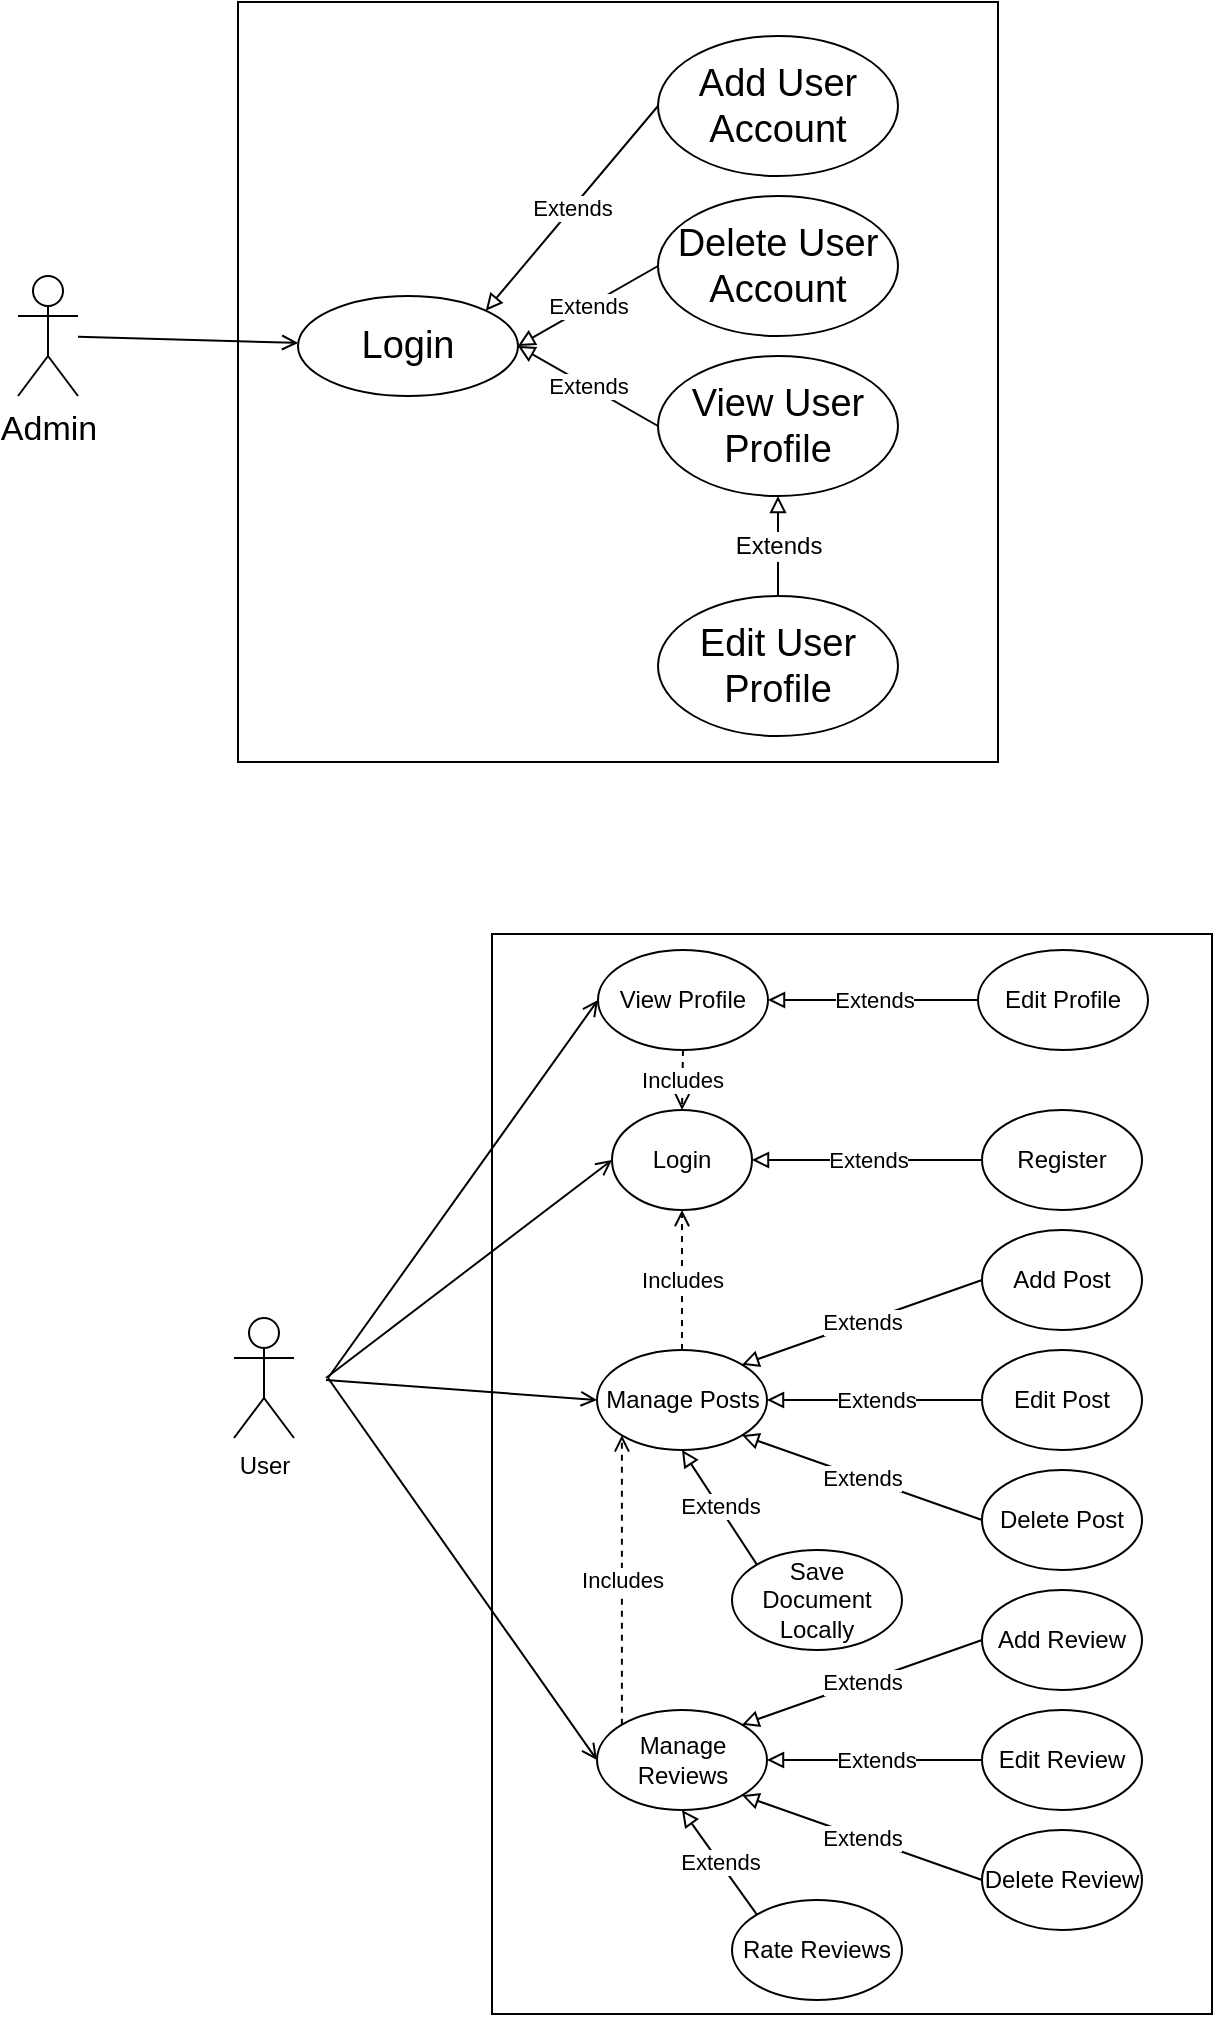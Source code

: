 <mxfile version="13.5.8" type="device"><diagram id="FnF_2A5Szy7Fa4GdZzAY" name="Page-1"><mxGraphModel dx="2893" dy="1607" grid="0" gridSize="10" guides="1" tooltips="1" connect="1" arrows="1" fold="1" page="1" pageScale="1" pageWidth="850" pageHeight="1100" math="0" shadow="0"><root><mxCell id="0"/><mxCell id="1" parent="0"/><mxCell id="ndXVJU-kcARegrN60DUO-14" style="edgeStyle=none;orthogonalLoop=1;jettySize=auto;html=1;endArrow=open;endFill=0;fontSize=12;" parent="1" source="ndXVJU-kcARegrN60DUO-1" target="ndXVJU-kcARegrN60DUO-4" edge="1"><mxGeometry relative="1" as="geometry"/></mxCell><mxCell id="ndXVJU-kcARegrN60DUO-1" value="Admin" style="shape=umlActor;verticalLabelPosition=bottom;verticalAlign=top;html=1;outlineConnect=0;fontSize=17;" parent="1" vertex="1"><mxGeometry x="50" y="200" width="30" height="60" as="geometry"/></mxCell><mxCell id="ndXVJU-kcARegrN60DUO-2" value="" style="whiteSpace=wrap;html=1;aspect=fixed;fillColor=none;" parent="1" vertex="1"><mxGeometry x="160" y="63" width="380" height="380" as="geometry"/></mxCell><mxCell id="ndXVJU-kcARegrN60DUO-9" value="Extends" style="orthogonalLoop=1;jettySize=auto;html=1;exitX=1;exitY=0;exitDx=0;exitDy=0;entryX=0;entryY=0.5;entryDx=0;entryDy=0;fontSize=11;endArrow=none;endFill=0;startArrow=block;startFill=0;" parent="1" source="ndXVJU-kcARegrN60DUO-4" target="ndXVJU-kcARegrN60DUO-5" edge="1"><mxGeometry relative="1" as="geometry"/></mxCell><mxCell id="ndXVJU-kcARegrN60DUO-4" value="Login" style="ellipse;whiteSpace=wrap;html=1;fontSize=19;" parent="1" vertex="1"><mxGeometry x="190" y="210" width="110" height="50" as="geometry"/></mxCell><mxCell id="ndXVJU-kcARegrN60DUO-5" value="Add User Account" style="ellipse;whiteSpace=wrap;html=1;fontSize=19;" parent="1" vertex="1"><mxGeometry x="370" y="80" width="120" height="70" as="geometry"/></mxCell><mxCell id="ndXVJU-kcARegrN60DUO-6" value="Delete User Account" style="ellipse;whiteSpace=wrap;html=1;fontSize=19;" parent="1" vertex="1"><mxGeometry x="370" y="160" width="120" height="70" as="geometry"/></mxCell><mxCell id="ndXVJU-kcARegrN60DUO-13" value="Extends" style="edgeStyle=none;orthogonalLoop=1;jettySize=auto;html=1;exitX=0.5;exitY=1;exitDx=0;exitDy=0;entryX=0.5;entryY=0;entryDx=0;entryDy=0;endArrow=none;endFill=0;fontSize=12;startArrow=block;startFill=0;" parent="1" source="ndXVJU-kcARegrN60DUO-7" target="ndXVJU-kcARegrN60DUO-8" edge="1"><mxGeometry relative="1" as="geometry"/></mxCell><mxCell id="ndXVJU-kcARegrN60DUO-7" value="View User Profile" style="ellipse;whiteSpace=wrap;html=1;fontSize=19;" parent="1" vertex="1"><mxGeometry x="370" y="240" width="120" height="70" as="geometry"/></mxCell><mxCell id="ndXVJU-kcARegrN60DUO-8" value="Edit User Profile" style="ellipse;whiteSpace=wrap;html=1;fontSize=19;" parent="1" vertex="1"><mxGeometry x="370" y="360" width="120" height="70" as="geometry"/></mxCell><mxCell id="ndXVJU-kcARegrN60DUO-10" value="Extends" style="orthogonalLoop=1;jettySize=auto;html=1;exitX=1;exitY=0.5;exitDx=0;exitDy=0;entryX=0;entryY=0.5;entryDx=0;entryDy=0;fontSize=11;endArrow=none;endFill=0;startArrow=block;startFill=0;" parent="1" source="ndXVJU-kcARegrN60DUO-4" target="ndXVJU-kcARegrN60DUO-6" edge="1"><mxGeometry relative="1" as="geometry"><mxPoint x="313.891" y="237.322" as="sourcePoint"/><mxPoint x="380" y="125" as="targetPoint"/></mxGeometry></mxCell><mxCell id="ndXVJU-kcARegrN60DUO-11" value="Extends" style="orthogonalLoop=1;jettySize=auto;html=1;exitX=1;exitY=0.5;exitDx=0;exitDy=0;entryX=0;entryY=0.5;entryDx=0;entryDy=0;fontSize=11;endArrow=none;endFill=0;startArrow=block;startFill=0;" parent="1" source="ndXVJU-kcARegrN60DUO-4" target="ndXVJU-kcARegrN60DUO-7" edge="1"><mxGeometry relative="1" as="geometry"><mxPoint x="330" y="255" as="sourcePoint"/><mxPoint x="380" y="215" as="targetPoint"/></mxGeometry></mxCell><mxCell id="DV-V1bAVMaqgvI17We2d-1" style="edgeStyle=none;rounded=0;orthogonalLoop=1;jettySize=auto;html=1;entryX=0;entryY=0.5;entryDx=0;entryDy=0;startArrow=none;startFill=0;endArrow=open;endFill=0;" edge="1" parent="1" target="DV-V1bAVMaqgvI17We2d-32"><mxGeometry relative="1" as="geometry"><mxPoint x="205" y="751" as="sourcePoint"/></mxGeometry></mxCell><mxCell id="DV-V1bAVMaqgvI17We2d-2" style="edgeStyle=none;rounded=0;orthogonalLoop=1;jettySize=auto;html=1;entryX=0;entryY=0.5;entryDx=0;entryDy=0;startArrow=none;startFill=0;endArrow=open;endFill=0;" edge="1" parent="1" target="DV-V1bAVMaqgvI17We2d-9"><mxGeometry relative="1" as="geometry"><mxPoint x="204" y="751" as="sourcePoint"/></mxGeometry></mxCell><mxCell id="DV-V1bAVMaqgvI17We2d-3" style="edgeStyle=none;rounded=0;orthogonalLoop=1;jettySize=auto;html=1;entryX=0;entryY=0.5;entryDx=0;entryDy=0;startArrow=none;startFill=0;endArrow=open;endFill=0;" edge="1" parent="1" target="DV-V1bAVMaqgvI17We2d-15"><mxGeometry relative="1" as="geometry"><mxPoint x="204" y="752" as="sourcePoint"/></mxGeometry></mxCell><mxCell id="DV-V1bAVMaqgvI17We2d-4" style="edgeStyle=none;rounded=0;orthogonalLoop=1;jettySize=auto;html=1;entryX=0;entryY=0.5;entryDx=0;entryDy=0;startArrow=none;startFill=0;endArrow=open;endFill=0;" edge="1" parent="1" target="DV-V1bAVMaqgvI17We2d-26"><mxGeometry relative="1" as="geometry"><mxPoint x="205" y="751" as="sourcePoint"/></mxGeometry></mxCell><mxCell id="DV-V1bAVMaqgvI17We2d-5" value="User" style="shape=umlActor;verticalLabelPosition=bottom;verticalAlign=top;html=1;outlineConnect=0;" vertex="1" parent="1"><mxGeometry x="158" y="721" width="30" height="60" as="geometry"/></mxCell><mxCell id="DV-V1bAVMaqgvI17We2d-6" value="" style="whiteSpace=wrap;html=1;fillColor=none;imageAspect=0;resizeWidth=1;resizeHeight=1;" vertex="1" parent="1"><mxGeometry x="287" y="529" width="360" height="540" as="geometry"/></mxCell><mxCell id="DV-V1bAVMaqgvI17We2d-7" value="Register" style="ellipse;whiteSpace=wrap;html=1;fillColor=none;" vertex="1" parent="1"><mxGeometry x="532" y="617" width="80" height="50" as="geometry"/></mxCell><mxCell id="DV-V1bAVMaqgvI17We2d-8" value="Extends" style="edgeStyle=orthogonalEdgeStyle;rounded=0;orthogonalLoop=1;jettySize=auto;html=1;entryX=0;entryY=0.5;entryDx=0;entryDy=0;endArrow=none;endFill=0;startArrow=block;startFill=0;" edge="1" parent="1" source="DV-V1bAVMaqgvI17We2d-9" target="DV-V1bAVMaqgvI17We2d-7"><mxGeometry relative="1" as="geometry"/></mxCell><mxCell id="DV-V1bAVMaqgvI17We2d-9" value="Login" style="ellipse;whiteSpace=wrap;html=1;fillColor=none;" vertex="1" parent="1"><mxGeometry x="347" y="617" width="70" height="50" as="geometry"/></mxCell><mxCell id="DV-V1bAVMaqgvI17We2d-10" value="Extends" style="edgeStyle=none;rounded=0;orthogonalLoop=1;jettySize=auto;html=1;exitX=1;exitY=0;exitDx=0;exitDy=0;entryX=0;entryY=0.5;entryDx=0;entryDy=0;endArrow=none;endFill=0;startArrow=block;startFill=0;" edge="1" parent="1" source="DV-V1bAVMaqgvI17We2d-15" target="DV-V1bAVMaqgvI17We2d-16"><mxGeometry relative="1" as="geometry"/></mxCell><mxCell id="DV-V1bAVMaqgvI17We2d-11" value="Extends" style="edgeStyle=none;rounded=0;orthogonalLoop=1;jettySize=auto;html=1;exitX=1;exitY=0.5;exitDx=0;exitDy=0;entryX=0;entryY=0.5;entryDx=0;entryDy=0;endArrow=none;endFill=0;startArrow=block;startFill=0;" edge="1" parent="1" source="DV-V1bAVMaqgvI17We2d-15" target="DV-V1bAVMaqgvI17We2d-17"><mxGeometry relative="1" as="geometry"/></mxCell><mxCell id="DV-V1bAVMaqgvI17We2d-12" value="Extends" style="edgeStyle=none;rounded=0;orthogonalLoop=1;jettySize=auto;html=1;exitX=1;exitY=1;exitDx=0;exitDy=0;entryX=0;entryY=0.5;entryDx=0;entryDy=0;endArrow=none;endFill=0;startArrow=block;startFill=0;" edge="1" parent="1" source="DV-V1bAVMaqgvI17We2d-15" target="DV-V1bAVMaqgvI17We2d-18"><mxGeometry relative="1" as="geometry"/></mxCell><mxCell id="DV-V1bAVMaqgvI17We2d-13" value="Extends" style="edgeStyle=none;rounded=0;orthogonalLoop=1;jettySize=auto;html=1;exitX=0.5;exitY=1;exitDx=0;exitDy=0;entryX=0;entryY=0;entryDx=0;entryDy=0;endArrow=none;endFill=0;startArrow=block;startFill=0;" edge="1" parent="1" source="DV-V1bAVMaqgvI17We2d-15" target="DV-V1bAVMaqgvI17We2d-20"><mxGeometry relative="1" as="geometry"/></mxCell><mxCell id="DV-V1bAVMaqgvI17We2d-14" value="Includes" style="edgeStyle=none;rounded=0;orthogonalLoop=1;jettySize=auto;html=1;exitX=0.5;exitY=0;exitDx=0;exitDy=0;entryX=0.5;entryY=1;entryDx=0;entryDy=0;startArrow=none;startFill=0;endArrow=open;endFill=0;dashed=1;" edge="1" parent="1" source="DV-V1bAVMaqgvI17We2d-15" target="DV-V1bAVMaqgvI17We2d-9"><mxGeometry relative="1" as="geometry"/></mxCell><mxCell id="DV-V1bAVMaqgvI17We2d-15" value="Manage Posts" style="ellipse;whiteSpace=wrap;html=1;fillColor=none;" vertex="1" parent="1"><mxGeometry x="339.5" y="737" width="85" height="50" as="geometry"/></mxCell><mxCell id="DV-V1bAVMaqgvI17We2d-16" value="Add Post" style="ellipse;whiteSpace=wrap;html=1;fillColor=none;" vertex="1" parent="1"><mxGeometry x="532" y="677" width="80" height="50" as="geometry"/></mxCell><mxCell id="DV-V1bAVMaqgvI17We2d-17" value="Edit Post" style="ellipse;whiteSpace=wrap;html=1;fillColor=none;" vertex="1" parent="1"><mxGeometry x="532" y="737" width="80" height="50" as="geometry"/></mxCell><mxCell id="DV-V1bAVMaqgvI17We2d-18" value="Delete Post" style="ellipse;whiteSpace=wrap;html=1;fillColor=none;" vertex="1" parent="1"><mxGeometry x="532" y="797" width="80" height="50" as="geometry"/></mxCell><mxCell id="DV-V1bAVMaqgvI17We2d-19" value="Rate Reviews" style="ellipse;whiteSpace=wrap;html=1;fillColor=none;" vertex="1" parent="1"><mxGeometry x="407" y="1012" width="85" height="50" as="geometry"/></mxCell><mxCell id="DV-V1bAVMaqgvI17We2d-20" value="Save Document Locally" style="ellipse;whiteSpace=wrap;html=1;fillColor=none;" vertex="1" parent="1"><mxGeometry x="407" y="837" width="85" height="50" as="geometry"/></mxCell><mxCell id="DV-V1bAVMaqgvI17We2d-21" value="Extends" style="edgeStyle=none;rounded=0;orthogonalLoop=1;jettySize=auto;html=1;exitX=1;exitY=0;exitDx=0;exitDy=0;entryX=0;entryY=0.5;entryDx=0;entryDy=0;endArrow=none;endFill=0;startArrow=block;startFill=0;" edge="1" parent="1" source="DV-V1bAVMaqgvI17We2d-26" target="DV-V1bAVMaqgvI17We2d-27"><mxGeometry relative="1" as="geometry"/></mxCell><mxCell id="DV-V1bAVMaqgvI17We2d-22" value="Extends" style="edgeStyle=none;rounded=0;orthogonalLoop=1;jettySize=auto;html=1;exitX=1;exitY=0.5;exitDx=0;exitDy=0;entryX=0;entryY=0.5;entryDx=0;entryDy=0;endArrow=none;endFill=0;startArrow=block;startFill=0;" edge="1" parent="1" source="DV-V1bAVMaqgvI17We2d-26" target="DV-V1bAVMaqgvI17We2d-28"><mxGeometry relative="1" as="geometry"/></mxCell><mxCell id="DV-V1bAVMaqgvI17We2d-23" value="Extends" style="edgeStyle=none;rounded=0;orthogonalLoop=1;jettySize=auto;html=1;exitX=1;exitY=1;exitDx=0;exitDy=0;entryX=0;entryY=0.5;entryDx=0;entryDy=0;endArrow=none;endFill=0;startArrow=block;startFill=0;" edge="1" parent="1" source="DV-V1bAVMaqgvI17We2d-26" target="DV-V1bAVMaqgvI17We2d-29"><mxGeometry relative="1" as="geometry"/></mxCell><mxCell id="DV-V1bAVMaqgvI17We2d-24" value="Extends" style="edgeStyle=none;rounded=0;orthogonalLoop=1;jettySize=auto;html=1;exitX=0.5;exitY=1;exitDx=0;exitDy=0;entryX=0;entryY=0;entryDx=0;entryDy=0;endArrow=none;endFill=0;startArrow=block;startFill=0;" edge="1" parent="1" source="DV-V1bAVMaqgvI17We2d-26" target="DV-V1bAVMaqgvI17We2d-19"><mxGeometry relative="1" as="geometry"/></mxCell><mxCell id="DV-V1bAVMaqgvI17We2d-25" value="Includes" style="edgeStyle=none;rounded=0;orthogonalLoop=1;jettySize=auto;html=1;exitX=0;exitY=0;exitDx=0;exitDy=0;entryX=0;entryY=1;entryDx=0;entryDy=0;dashed=1;startArrow=none;startFill=0;endArrow=open;endFill=0;" edge="1" parent="1" source="DV-V1bAVMaqgvI17We2d-26" target="DV-V1bAVMaqgvI17We2d-15"><mxGeometry relative="1" as="geometry"/></mxCell><mxCell id="DV-V1bAVMaqgvI17We2d-26" value="Manage Reviews" style="ellipse;whiteSpace=wrap;html=1;fillColor=none;" vertex="1" parent="1"><mxGeometry x="339.5" y="917" width="85" height="50" as="geometry"/></mxCell><mxCell id="DV-V1bAVMaqgvI17We2d-27" value="Add Review" style="ellipse;whiteSpace=wrap;html=1;fillColor=none;" vertex="1" parent="1"><mxGeometry x="532" y="857" width="80" height="50" as="geometry"/></mxCell><mxCell id="DV-V1bAVMaqgvI17We2d-28" value="Edit Review" style="ellipse;whiteSpace=wrap;html=1;fillColor=none;" vertex="1" parent="1"><mxGeometry x="532" y="917" width="80" height="50" as="geometry"/></mxCell><mxCell id="DV-V1bAVMaqgvI17We2d-29" value="Delete Review" style="ellipse;whiteSpace=wrap;html=1;fillColor=none;" vertex="1" parent="1"><mxGeometry x="532" y="977" width="80" height="50" as="geometry"/></mxCell><mxCell id="DV-V1bAVMaqgvI17We2d-30" value="Extends" style="edgeStyle=none;rounded=0;orthogonalLoop=1;jettySize=auto;html=1;entryX=0;entryY=0.5;entryDx=0;entryDy=0;endArrow=none;endFill=0;startArrow=block;startFill=0;" edge="1" parent="1" source="DV-V1bAVMaqgvI17We2d-32" target="DV-V1bAVMaqgvI17We2d-33"><mxGeometry relative="1" as="geometry"/></mxCell><mxCell id="DV-V1bAVMaqgvI17We2d-31" value="Includes" style="edgeStyle=none;rounded=0;orthogonalLoop=1;jettySize=auto;html=1;exitX=0.5;exitY=1;exitDx=0;exitDy=0;entryX=0.5;entryY=0;entryDx=0;entryDy=0;startArrow=none;startFill=0;endArrow=open;endFill=0;dashed=1;" edge="1" parent="1" source="DV-V1bAVMaqgvI17We2d-32" target="DV-V1bAVMaqgvI17We2d-9"><mxGeometry relative="1" as="geometry"/></mxCell><mxCell id="DV-V1bAVMaqgvI17We2d-32" value="View Profile" style="ellipse;whiteSpace=wrap;html=1;fillColor=none;" vertex="1" parent="1"><mxGeometry x="340" y="537" width="85" height="50" as="geometry"/></mxCell><mxCell id="DV-V1bAVMaqgvI17We2d-33" value="Edit Profile" style="ellipse;whiteSpace=wrap;html=1;fillColor=none;" vertex="1" parent="1"><mxGeometry x="530" y="537" width="85" height="50" as="geometry"/></mxCell></root></mxGraphModel></diagram></mxfile>